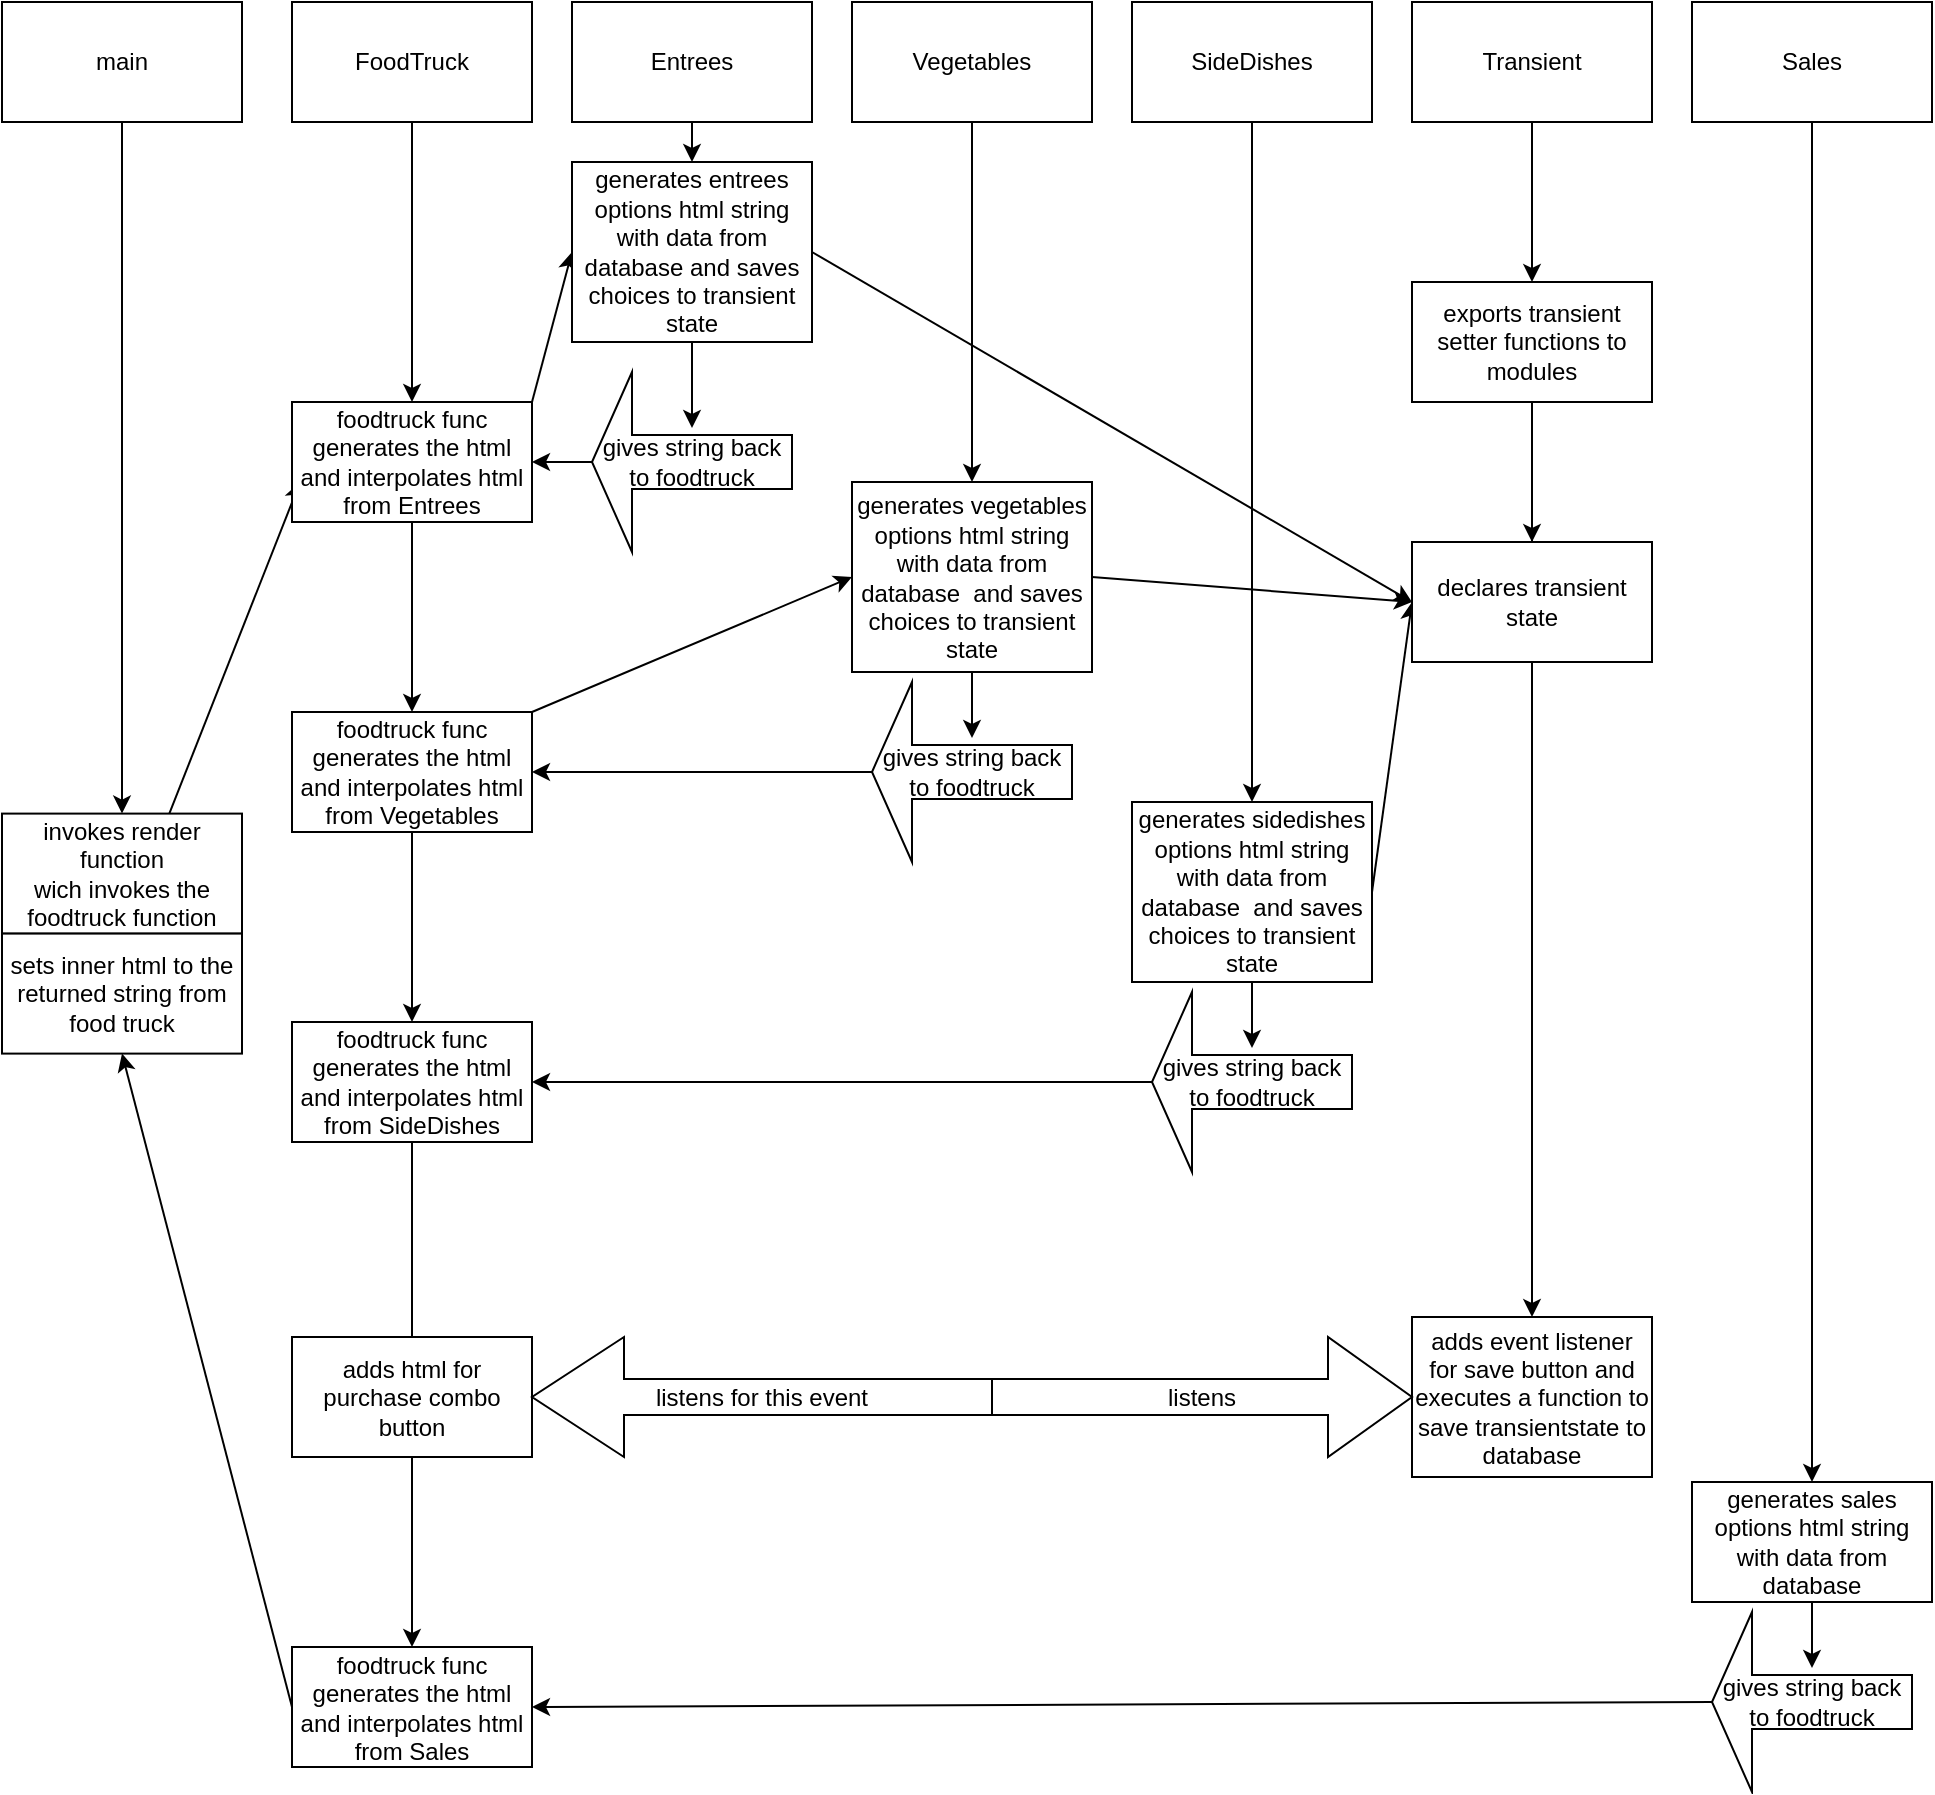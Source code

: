 <mxfile>
    <diagram id="RLcrqwL1o2-LpHadoEYs" name="Page-1">
        <mxGraphModel dx="1883" dy="1162" grid="1" gridSize="10" guides="1" tooltips="1" connect="1" arrows="1" fold="1" page="1" pageScale="1" pageWidth="850" pageHeight="1100" math="0" shadow="0">
            <root>
                <mxCell id="0"/>
                <mxCell id="1" parent="0"/>
                <mxCell id="12" value="" style="edgeStyle=none;html=1;" edge="1" parent="1" source="2" target="11">
                    <mxGeometry relative="1" as="geometry"/>
                </mxCell>
                <mxCell id="2" value="main" style="rounded=0;whiteSpace=wrap;html=1;" parent="1" vertex="1">
                    <mxGeometry x="25" y="140" width="120" height="60" as="geometry"/>
                </mxCell>
                <mxCell id="17" value="" style="edgeStyle=none;html=1;" edge="1" parent="1" source="3" target="16">
                    <mxGeometry relative="1" as="geometry"/>
                </mxCell>
                <mxCell id="3" value="Entrees" style="rounded=0;whiteSpace=wrap;html=1;" vertex="1" parent="1">
                    <mxGeometry x="310" y="140" width="120" height="60" as="geometry"/>
                </mxCell>
                <mxCell id="14" value="" style="edgeStyle=none;html=1;" edge="1" parent="1" source="4" target="13">
                    <mxGeometry relative="1" as="geometry"/>
                </mxCell>
                <mxCell id="4" value="FoodTruck" style="rounded=0;whiteSpace=wrap;html=1;" vertex="1" parent="1">
                    <mxGeometry x="170" y="140" width="120" height="60" as="geometry"/>
                </mxCell>
                <mxCell id="59" value="" style="edgeStyle=none;html=1;startArrow=none;" edge="1" parent="1" source="83" target="58">
                    <mxGeometry relative="1" as="geometry"/>
                </mxCell>
                <mxCell id="48" style="edgeStyle=none;html=1;exitX=0.5;exitY=1;exitDx=0;exitDy=0;entryX=0.5;entryY=0;entryDx=0;entryDy=0;" edge="1" parent="1" source="6" target="46">
                    <mxGeometry relative="1" as="geometry"/>
                </mxCell>
                <mxCell id="6" value="Sales" style="rounded=0;whiteSpace=wrap;html=1;" vertex="1" parent="1">
                    <mxGeometry x="870" y="140" width="120" height="60" as="geometry"/>
                </mxCell>
                <mxCell id="43" style="edgeStyle=none;html=1;exitX=0.5;exitY=1;exitDx=0;exitDy=0;" edge="1" parent="1" source="7" target="41">
                    <mxGeometry relative="1" as="geometry"/>
                </mxCell>
                <mxCell id="7" value="SideDishes" style="rounded=0;whiteSpace=wrap;html=1;" vertex="1" parent="1">
                    <mxGeometry x="590" y="140" width="120" height="60" as="geometry"/>
                </mxCell>
                <mxCell id="68" value="" style="edgeStyle=none;html=1;" edge="1" parent="1" source="8" target="67">
                    <mxGeometry relative="1" as="geometry"/>
                </mxCell>
                <mxCell id="8" value="Transient" style="rounded=0;whiteSpace=wrap;html=1;" vertex="1" parent="1">
                    <mxGeometry x="730" y="140" width="120" height="60" as="geometry"/>
                </mxCell>
                <mxCell id="33" style="edgeStyle=none;html=1;exitX=0.5;exitY=1;exitDx=0;exitDy=0;" edge="1" parent="1" source="9" target="31">
                    <mxGeometry relative="1" as="geometry"/>
                </mxCell>
                <mxCell id="9" value="Vegetables" style="rounded=0;whiteSpace=wrap;html=1;" vertex="1" parent="1">
                    <mxGeometry x="450" y="140" width="120" height="60" as="geometry"/>
                </mxCell>
                <mxCell id="20" style="edgeStyle=none;html=1;exitX=0.5;exitY=1;exitDx=0;exitDy=0;entryX=-0.008;entryY=0.57;entryDx=0;entryDy=0;entryPerimeter=0;" edge="1" parent="1" source="11">
                    <mxGeometry relative="1" as="geometry">
                        <mxPoint x="174.04" y="380.0" as="targetPoint"/>
                    </mxGeometry>
                </mxCell>
                <mxCell id="11" value="invokes render function&lt;br&gt;wich invokes the foodtruck function" style="rounded=0;whiteSpace=wrap;html=1;" vertex="1" parent="1">
                    <mxGeometry x="25" y="545.8" width="120" height="60" as="geometry"/>
                </mxCell>
                <mxCell id="29" style="edgeStyle=none;html=1;exitX=1;exitY=0;exitDx=0;exitDy=0;entryX=0;entryY=0.5;entryDx=0;entryDy=0;" edge="1" parent="1" source="13" target="16">
                    <mxGeometry relative="1" as="geometry"/>
                </mxCell>
                <mxCell id="35" value="" style="edgeStyle=none;html=1;" edge="1" parent="1" source="13" target="34">
                    <mxGeometry relative="1" as="geometry"/>
                </mxCell>
                <mxCell id="13" value="foodtruck func generates the html and interpolates html from Entrees" style="whiteSpace=wrap;html=1;rounded=0;" vertex="1" parent="1">
                    <mxGeometry x="170" y="340" width="120" height="60" as="geometry"/>
                </mxCell>
                <mxCell id="27" style="edgeStyle=none;html=1;exitX=0.5;exitY=1;exitDx=0;exitDy=0;entryX=0.5;entryY=0.689;entryDx=0;entryDy=0;entryPerimeter=0;" edge="1" parent="1" source="16" target="26">
                    <mxGeometry relative="1" as="geometry"/>
                </mxCell>
                <mxCell id="85" style="edgeStyle=none;html=1;exitX=1;exitY=0.5;exitDx=0;exitDy=0;entryX=0;entryY=0.5;entryDx=0;entryDy=0;" edge="1" parent="1" source="16" target="83">
                    <mxGeometry relative="1" as="geometry"/>
                </mxCell>
                <mxCell id="16" value="generates entrees options html string with data from database and saves choices to transient state" style="whiteSpace=wrap;html=1;rounded=0;" vertex="1" parent="1">
                    <mxGeometry x="310" y="220" width="120" height="90" as="geometry"/>
                </mxCell>
                <mxCell id="28" style="edgeStyle=none;html=1;exitX=1;exitY=0.5;exitDx=0;exitDy=0;exitPerimeter=0;entryX=1;entryY=0.5;entryDx=0;entryDy=0;" edge="1" parent="1" source="26" target="13">
                    <mxGeometry relative="1" as="geometry"/>
                </mxCell>
                <mxCell id="26" value="gives string back to foodtruck" style="shape=singleArrow;direction=west;whiteSpace=wrap;html=1;" vertex="1" parent="1">
                    <mxGeometry x="320" y="325" width="100" height="90" as="geometry"/>
                </mxCell>
                <mxCell id="30" style="edgeStyle=none;html=1;exitX=0.5;exitY=1;exitDx=0;exitDy=0;entryX=0.5;entryY=0.689;entryDx=0;entryDy=0;entryPerimeter=0;" edge="1" parent="1" source="31" target="32">
                    <mxGeometry relative="1" as="geometry"/>
                </mxCell>
                <mxCell id="86" style="edgeStyle=none;html=1;exitX=1;exitY=0.5;exitDx=0;exitDy=0;entryX=0;entryY=0.5;entryDx=0;entryDy=0;" edge="1" parent="1" source="31" target="83">
                    <mxGeometry relative="1" as="geometry"/>
                </mxCell>
                <mxCell id="31" value="generates vegetables options html string with data from database&amp;nbsp;&amp;nbsp;and saves choices to transient state" style="whiteSpace=wrap;html=1;rounded=0;" vertex="1" parent="1">
                    <mxGeometry x="450" y="380" width="120" height="95" as="geometry"/>
                </mxCell>
                <mxCell id="37" style="edgeStyle=none;html=1;exitX=1;exitY=0.5;exitDx=0;exitDy=0;exitPerimeter=0;" edge="1" parent="1" source="32" target="34">
                    <mxGeometry relative="1" as="geometry"/>
                </mxCell>
                <mxCell id="32" value="gives string back to foodtruck" style="shape=singleArrow;direction=west;whiteSpace=wrap;html=1;" vertex="1" parent="1">
                    <mxGeometry x="460" y="480" width="100" height="90" as="geometry"/>
                </mxCell>
                <mxCell id="36" style="edgeStyle=none;html=1;exitX=1;exitY=0;exitDx=0;exitDy=0;entryX=0;entryY=0.5;entryDx=0;entryDy=0;" edge="1" parent="1" source="34" target="31">
                    <mxGeometry relative="1" as="geometry"/>
                </mxCell>
                <mxCell id="39" style="edgeStyle=none;html=1;exitX=0.5;exitY=1;exitDx=0;exitDy=0;" edge="1" parent="1" source="34" target="38">
                    <mxGeometry relative="1" as="geometry"/>
                </mxCell>
                <mxCell id="34" value="foodtruck func generates the html and interpolates html from Vegetables" style="whiteSpace=wrap;html=1;rounded=0;" vertex="1" parent="1">
                    <mxGeometry x="170" y="495" width="120" height="60" as="geometry"/>
                </mxCell>
                <mxCell id="50" style="edgeStyle=none;html=1;exitX=0.5;exitY=1;exitDx=0;exitDy=0;startArrow=none;" edge="1" parent="1" source="52" target="49">
                    <mxGeometry relative="1" as="geometry"/>
                </mxCell>
                <mxCell id="38" value="foodtruck func generates the html and interpolates html from SideDishes" style="whiteSpace=wrap;html=1;rounded=0;" vertex="1" parent="1">
                    <mxGeometry x="170" y="650" width="120" height="60" as="geometry"/>
                </mxCell>
                <mxCell id="40" style="edgeStyle=none;html=1;exitX=0.5;exitY=1;exitDx=0;exitDy=0;entryX=0.5;entryY=0.689;entryDx=0;entryDy=0;entryPerimeter=0;" edge="1" parent="1" source="41" target="42">
                    <mxGeometry relative="1" as="geometry"/>
                </mxCell>
                <mxCell id="87" style="edgeStyle=none;html=1;exitX=1;exitY=0.5;exitDx=0;exitDy=0;entryX=0;entryY=0.5;entryDx=0;entryDy=0;" edge="1" parent="1" source="41" target="83">
                    <mxGeometry relative="1" as="geometry"/>
                </mxCell>
                <mxCell id="41" value="generates sidedishes options html string with data from database&amp;nbsp;&amp;nbsp;and saves choices to transient state" style="whiteSpace=wrap;html=1;rounded=0;" vertex="1" parent="1">
                    <mxGeometry x="590" y="540" width="120" height="90" as="geometry"/>
                </mxCell>
                <mxCell id="44" style="edgeStyle=none;html=1;exitX=1;exitY=0.5;exitDx=0;exitDy=0;exitPerimeter=0;entryX=1;entryY=0.5;entryDx=0;entryDy=0;" edge="1" parent="1" source="42" target="38">
                    <mxGeometry relative="1" as="geometry"/>
                </mxCell>
                <mxCell id="42" value="gives string back to foodtruck" style="shape=singleArrow;direction=west;whiteSpace=wrap;html=1;" vertex="1" parent="1">
                    <mxGeometry x="600" y="635" width="100" height="90" as="geometry"/>
                </mxCell>
                <mxCell id="45" style="edgeStyle=none;html=1;exitX=0.5;exitY=1;exitDx=0;exitDy=0;entryX=0.5;entryY=0.689;entryDx=0;entryDy=0;entryPerimeter=0;" edge="1" parent="1" source="46" target="47">
                    <mxGeometry relative="1" as="geometry"/>
                </mxCell>
                <mxCell id="46" value="generates sales options html string with data from database" style="whiteSpace=wrap;html=1;rounded=0;" vertex="1" parent="1">
                    <mxGeometry x="870" y="880" width="120" height="60" as="geometry"/>
                </mxCell>
                <mxCell id="51" style="edgeStyle=none;html=1;exitX=1;exitY=0.5;exitDx=0;exitDy=0;exitPerimeter=0;entryX=1;entryY=0.5;entryDx=0;entryDy=0;" edge="1" parent="1" source="47" target="49">
                    <mxGeometry relative="1" as="geometry"/>
                </mxCell>
                <mxCell id="47" value="gives string back to foodtruck" style="shape=singleArrow;direction=west;whiteSpace=wrap;html=1;" vertex="1" parent="1">
                    <mxGeometry x="880" y="945" width="100" height="90" as="geometry"/>
                </mxCell>
                <mxCell id="96" style="edgeStyle=none;html=1;exitX=0;exitY=0.5;exitDx=0;exitDy=0;entryX=0.5;entryY=1;entryDx=0;entryDy=0;" edge="1" parent="1" source="49" target="95">
                    <mxGeometry relative="1" as="geometry"/>
                </mxCell>
                <mxCell id="49" value="foodtruck func generates the html and interpolates html from Sales" style="whiteSpace=wrap;html=1;rounded=0;" vertex="1" parent="1">
                    <mxGeometry x="170" y="962.5" width="120" height="60" as="geometry"/>
                </mxCell>
                <mxCell id="53" value="" style="edgeStyle=none;html=1;exitX=0.5;exitY=1;exitDx=0;exitDy=0;endArrow=none;" edge="1" parent="1" source="38" target="52">
                    <mxGeometry relative="1" as="geometry">
                        <mxPoint x="230" y="710" as="sourcePoint"/>
                        <mxPoint x="230" y="887.5" as="targetPoint"/>
                    </mxGeometry>
                </mxCell>
                <mxCell id="52" value="adds html for purchase combo button" style="whiteSpace=wrap;html=1;rounded=0;" vertex="1" parent="1">
                    <mxGeometry x="170" y="807.5" width="120" height="60" as="geometry"/>
                </mxCell>
                <mxCell id="58" value="adds event listener for save button and executes a function to save transientstate to database" style="whiteSpace=wrap;html=1;rounded=0;" vertex="1" parent="1">
                    <mxGeometry x="730" y="797.5" width="120" height="80" as="geometry"/>
                </mxCell>
                <mxCell id="61" value="listens" style="shape=singleArrow;whiteSpace=wrap;html=1;" vertex="1" parent="1">
                    <mxGeometry x="520" y="807.5" width="210" height="60" as="geometry"/>
                </mxCell>
                <mxCell id="62" value="listens for this event" style="shape=singleArrow;direction=west;whiteSpace=wrap;html=1;" vertex="1" parent="1">
                    <mxGeometry x="290" y="807.5" width="230" height="60" as="geometry"/>
                </mxCell>
                <mxCell id="84" value="" style="edgeStyle=none;html=1;" edge="1" parent="1" source="67" target="83">
                    <mxGeometry relative="1" as="geometry"/>
                </mxCell>
                <mxCell id="91" value="" style="edgeStyle=none;html=1;endArrow=none;startArrow=none;" edge="1" parent="1" source="67" target="83">
                    <mxGeometry relative="1" as="geometry">
                        <mxPoint x="790" y="200" as="sourcePoint"/>
                        <mxPoint x="790" y="797.5" as="targetPoint"/>
                    </mxGeometry>
                </mxCell>
                <mxCell id="83" value="declares transient state" style="whiteSpace=wrap;html=1;rounded=0;" vertex="1" parent="1">
                    <mxGeometry x="730" y="410" width="120" height="60" as="geometry"/>
                </mxCell>
                <mxCell id="67" value="exports transient setter functions to modules" style="whiteSpace=wrap;html=1;rounded=0;" vertex="1" parent="1">
                    <mxGeometry x="730" y="280" width="120" height="60" as="geometry"/>
                </mxCell>
                <mxCell id="95" value="sets inner html to the returned string from food truck" style="rounded=0;whiteSpace=wrap;html=1;" vertex="1" parent="1">
                    <mxGeometry x="25" y="605.8" width="120" height="60" as="geometry"/>
                </mxCell>
            </root>
        </mxGraphModel>
    </diagram>
</mxfile>